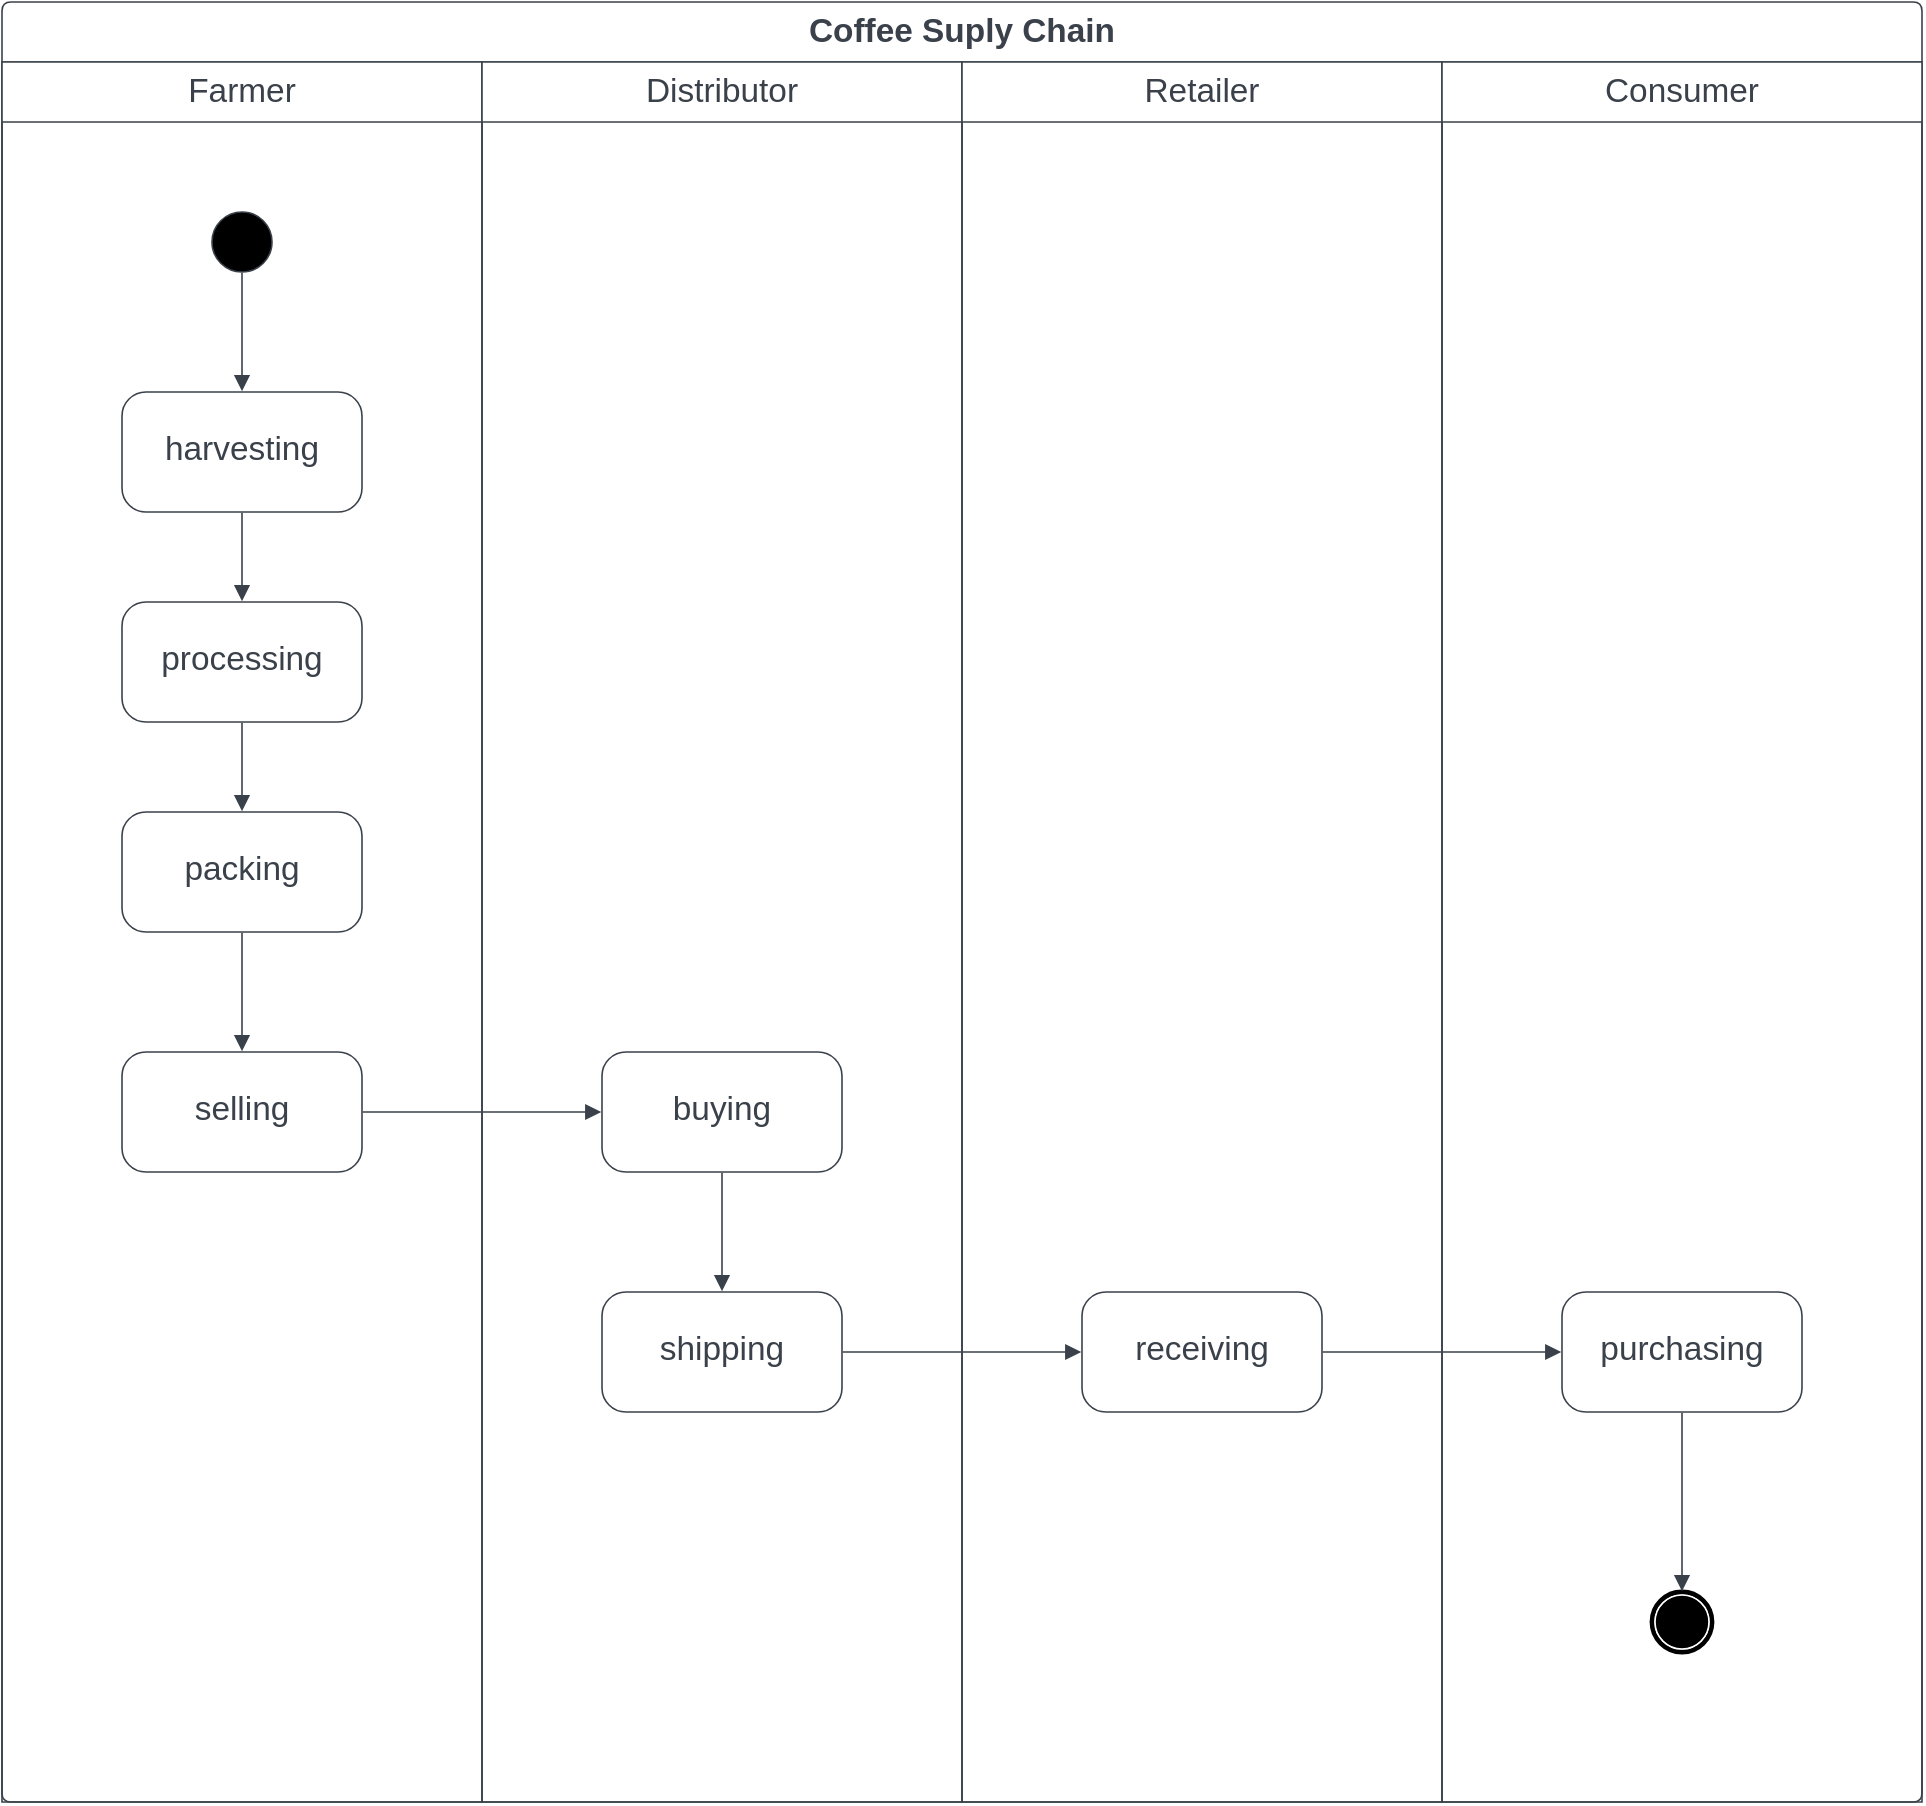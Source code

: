 <mxfile version="20.7.4" type="device" pages="4"><diagram id="AH8Wjh7SlgUKkC5vF7An" name="activity"><mxGraphModel dx="1194" dy="639" grid="1" gridSize="10" guides="1" tooltips="1" connect="1" arrows="1" fold="1" page="1" pageScale="1" pageWidth="850" pageHeight="1100" math="0" shadow="0"><root><mxCell id="0"/><mxCell id="1" parent="0"/><mxCell id="cXtSX57aETQ9sCm8PFjd-1" value="Coffee Suply Chain" style="swimlane;startSize=30;html=1;whiteSpace=wrap;childLayout=stackLayout;resizeParent=1;dropTarget=0;spacing=0;strokeColor=#3a414a;strokeOpacity=100;rounded=1;absoluteArcSize=1;arcSize=9;strokeWidth=0.8;container=1;pointerEvents=0;collapsible=0;recursiveResize=0;fontSize=16.7;fontColor=#3a414a;" parent="1" vertex="1"><mxGeometry x="390" y="30" width="960" height="900" as="geometry"/></mxCell><mxCell id="cXtSX57aETQ9sCm8PFjd-2" value="Farmer" style="swimlane;html=1;whiteSpace=wrap;connectable=0;fontStyle=0;startSize=30;dropTarget=0;rounded=0;spacing=0;strokeColor=#3a414a;strokeOpacity=100;strokeWidth=0.8;container=1;pointerEvents=0;collapsible=0;recursiveResize=0;fontSize=16.7;fontColor=#3a414a;" parent="cXtSX57aETQ9sCm8PFjd-1" vertex="1"><mxGeometry y="30" width="240" height="870" as="geometry"/></mxCell><mxCell id="cXtSX57aETQ9sCm8PFjd-3" value="Distributor" style="swimlane;html=1;whiteSpace=wrap;connectable=0;fontStyle=0;startSize=30;dropTarget=0;rounded=0;spacing=0;strokeColor=#3a414a;strokeOpacity=100;strokeWidth=0.8;container=1;pointerEvents=0;collapsible=0;recursiveResize=0;fontSize=16.7;fontColor=#3a414a;" parent="cXtSX57aETQ9sCm8PFjd-1" vertex="1"><mxGeometry x="240" y="30" width="240" height="870" as="geometry"/></mxCell><mxCell id="cXtSX57aETQ9sCm8PFjd-4" value="Retailer" style="swimlane;html=1;whiteSpace=wrap;connectable=0;fontStyle=0;startSize=30;dropTarget=0;rounded=0;spacing=0;strokeColor=#3a414a;strokeOpacity=100;strokeWidth=0.8;container=1;pointerEvents=0;collapsible=0;recursiveResize=0;fontSize=16.7;fontColor=#3a414a;" parent="cXtSX57aETQ9sCm8PFjd-1" vertex="1"><mxGeometry x="480" y="30" width="240" height="870" as="geometry"/></mxCell><mxCell id="cXtSX57aETQ9sCm8PFjd-5" value="Consumer" style="swimlane;html=1;whiteSpace=wrap;connectable=0;fontStyle=0;startSize=30;dropTarget=0;rounded=0;spacing=0;strokeColor=#3a414a;strokeOpacity=100;strokeWidth=0.8;container=1;pointerEvents=0;collapsible=0;recursiveResize=0;fontSize=16.7;fontColor=#3a414a;" parent="cXtSX57aETQ9sCm8PFjd-1" vertex="1"><mxGeometry x="720" y="30" width="240" height="870" as="geometry"/></mxCell><UserObject label="" lucidchartObjectId="utfc1WTwxpeu" id="cXtSX57aETQ9sCm8PFjd-6"><mxCell style="html=1;overflow=block;blockSpacing=1;whiteSpace=wrap;ellipse;fillColor=#000000;fontSize=13;spacing=0;strokeColor=#3a414a;strokeOpacity=100;rounded=1;absoluteArcSize=1;arcSize=9;strokeWidth=0.8;" parent="1" vertex="1"><mxGeometry x="495" y="135" width="30" height="30" as="geometry"/></mxCell></UserObject><mxCell id="cXtSX57aETQ9sCm8PFjd-7" value="&lt;div style=&quot;display: flex; justify-content: center; text-align: center; align-items: baseline; font-size: 0; line-height: 1.25;margin-top: -2px;&quot;&gt;&lt;span&gt;&lt;span style=&quot;font-size:16.7px;color:#3a414a;&quot;&gt;harvesting&lt;/span&gt;&lt;/span&gt;&lt;/div&gt;" style="rounded=1;arcSize=20;whiteSpace=wrap;overflow=block;blockSpacing=1;html=1;fontSize=13;spacing=0;strokeColor=#3a414a;strokeOpacity=100;strokeWidth=0.8;" parent="1" vertex="1"><mxGeometry x="450" y="225" width="120" height="60" as="geometry"/></mxCell><mxCell id="cXtSX57aETQ9sCm8PFjd-8" value="&lt;div style=&quot;display: flex; justify-content: center; text-align: center; align-items: baseline; font-size: 0; line-height: 1.25;margin-top: -2px;&quot;&gt;&lt;span&gt;&lt;span style=&quot;font-size:16.7px;color:#3a414a;&quot;&gt;processing&lt;/span&gt;&lt;/span&gt;&lt;/div&gt;" style="rounded=1;arcSize=20;whiteSpace=wrap;overflow=block;blockSpacing=1;html=1;fontSize=13;spacing=0;strokeColor=#3a414a;strokeOpacity=100;strokeWidth=0.8;" parent="1" vertex="1"><mxGeometry x="450" y="330" width="120" height="60" as="geometry"/></mxCell><mxCell id="cXtSX57aETQ9sCm8PFjd-9" value="&lt;div style=&quot;display: flex; justify-content: center; text-align: center; align-items: baseline; font-size: 0; line-height: 1.25;margin-top: -2px;&quot;&gt;&lt;span&gt;&lt;span style=&quot;font-size:16.7px;color:#3a414a;&quot;&gt;packing&lt;/span&gt;&lt;/span&gt;&lt;/div&gt;" style="points=[[0.5,1.006,0]];rounded=1;arcSize=20;whiteSpace=wrap;overflow=block;blockSpacing=1;html=1;fontSize=13;spacing=0;strokeColor=#3a414a;strokeOpacity=100;strokeWidth=0.8;" parent="1" vertex="1"><mxGeometry x="450" y="435" width="120" height="60" as="geometry"/></mxCell><mxCell id="cXtSX57aETQ9sCm8PFjd-10" value="&lt;div style=&quot;display: flex; justify-content: center; text-align: center; align-items: baseline; font-size: 0; line-height: 1.25;margin-top: -2px;&quot;&gt;&lt;span&gt;&lt;span style=&quot;font-size:16.7px;color:#3a414a;&quot;&gt;buying&lt;/span&gt;&lt;/span&gt;&lt;/div&gt;" style="rounded=1;arcSize=20;whiteSpace=wrap;overflow=block;blockSpacing=1;html=1;fontSize=13;spacing=0;strokeColor=#3a414a;strokeOpacity=100;strokeWidth=0.8;" parent="1" vertex="1"><mxGeometry x="690" y="555" width="120" height="60" as="geometry"/></mxCell><mxCell id="cXtSX57aETQ9sCm8PFjd-11" value="&lt;div style=&quot;display: flex; justify-content: center; text-align: center; align-items: baseline; font-size: 0; line-height: 1.25;margin-top: -2px;&quot;&gt;&lt;span&gt;&lt;span style=&quot;font-size:16.7px;color:#3a414a;&quot;&gt;selling&lt;/span&gt;&lt;/span&gt;&lt;/div&gt;" style="rounded=1;arcSize=20;whiteSpace=wrap;overflow=block;blockSpacing=1;html=1;fontSize=13;spacing=0;strokeColor=#3a414a;strokeOpacity=100;strokeWidth=0.8;" parent="1" vertex="1"><mxGeometry x="450" y="555" width="120" height="60" as="geometry"/></mxCell><mxCell id="cXtSX57aETQ9sCm8PFjd-12" value="&lt;div style=&quot;display: flex; justify-content: center; text-align: center; align-items: baseline; font-size: 0; line-height: 1.25;margin-top: -2px;&quot;&gt;&lt;span&gt;&lt;span style=&quot;font-size:16.7px;color:#3a414a;&quot;&gt;shipping&lt;/span&gt;&lt;/span&gt;&lt;/div&gt;" style="rounded=1;arcSize=20;whiteSpace=wrap;overflow=block;blockSpacing=1;html=1;fontSize=13;spacing=0;strokeColor=#3a414a;strokeOpacity=100;strokeWidth=0.8;" parent="1" vertex="1"><mxGeometry x="690" y="675" width="120" height="60" as="geometry"/></mxCell><mxCell id="cXtSX57aETQ9sCm8PFjd-13" value="&lt;div style=&quot;display: flex; justify-content: center; text-align: center; align-items: baseline; font-size: 0; line-height: 1.25;margin-top: -2px;&quot;&gt;&lt;span&gt;&lt;span style=&quot;font-size:16.7px;color:#3a414a;&quot;&gt;receiving&lt;/span&gt;&lt;/span&gt;&lt;/div&gt;" style="rounded=1;arcSize=20;whiteSpace=wrap;overflow=block;blockSpacing=1;html=1;fontSize=13;spacing=0;strokeColor=#3a414a;strokeOpacity=100;strokeWidth=0.8;" parent="1" vertex="1"><mxGeometry x="930" y="675" width="120" height="60" as="geometry"/></mxCell><mxCell id="cXtSX57aETQ9sCm8PFjd-14" value="&lt;div style=&quot;display: flex; justify-content: center; text-align: center; align-items: baseline; font-size: 0; line-height: 1.25;margin-top: -2px;&quot;&gt;&lt;span&gt;&lt;span style=&quot;font-size:16.7px;color:#3a414a;&quot;&gt;purchasing&lt;/span&gt;&lt;/span&gt;&lt;/div&gt;" style="rounded=1;arcSize=20;whiteSpace=wrap;overflow=block;blockSpacing=1;html=1;fontSize=13;spacing=0;strokeColor=#3a414a;strokeOpacity=100;strokeWidth=0.8;" parent="1" vertex="1"><mxGeometry x="1170" y="675" width="120" height="60" as="geometry"/></mxCell><UserObject label="" lucidchartObjectId="EyfcwpOh~tzn" id="cXtSX57aETQ9sCm8PFjd-15"><mxCell style="html=1;overflow=block;blockSpacing=1;whiteSpace=wrap;shape=mxgraph.bpmn.shape;outline=end;symbol=terminate;strokeColor=#000000;fillColor=#ffffff;fontSize=13;spacing=0;strokeOpacity=100;rounded=1;absoluteArcSize=1;arcSize=9;strokeWidth=0.8;" parent="1" vertex="1"><mxGeometry x="1215" y="825" width="30" height="30" as="geometry"/></mxCell></UserObject><UserObject label="" lucidchartObjectId="-yfcuUleBhtm" id="cXtSX57aETQ9sCm8PFjd-16"><mxCell style="html=1;jettySize=18;whiteSpace=wrap;fontSize=13;strokeColor=#3a414a;strokeOpacity=100;strokeWidth=0.8;rounded=1;arcSize=12;edgeStyle=orthogonalEdgeStyle;startArrow=none;endArrow=block;endFill=1;exitX=0.5;exitY=1.013;exitPerimeter=0;entryX=0.5;entryY=-0.006;entryPerimeter=0;" parent="1" source="cXtSX57aETQ9sCm8PFjd-6" target="cXtSX57aETQ9sCm8PFjd-7" edge="1"><mxGeometry width="100" height="100" relative="1" as="geometry"><Array as="points"/></mxGeometry></mxCell></UserObject><UserObject label="" lucidchartObjectId="bzfchttJN2kh" id="cXtSX57aETQ9sCm8PFjd-17"><mxCell style="html=1;jettySize=18;whiteSpace=wrap;fontSize=13;strokeColor=#3a414a;strokeOpacity=100;strokeWidth=0.8;rounded=1;arcSize=12;edgeStyle=orthogonalEdgeStyle;startArrow=none;endArrow=block;endFill=1;exitX=0.5;exitY=1.006;exitPerimeter=0;entryX=0.5;entryY=-0.006;entryPerimeter=0;" parent="1" source="cXtSX57aETQ9sCm8PFjd-7" target="cXtSX57aETQ9sCm8PFjd-8" edge="1"><mxGeometry width="100" height="100" relative="1" as="geometry"><Array as="points"/></mxGeometry></mxCell></UserObject><UserObject label="" lucidchartObjectId="gzfc67DxOnQC" id="cXtSX57aETQ9sCm8PFjd-18"><mxCell style="html=1;jettySize=18;whiteSpace=wrap;fontSize=13;strokeColor=#3a414a;strokeOpacity=100;strokeWidth=0.8;rounded=1;arcSize=12;edgeStyle=orthogonalEdgeStyle;startArrow=none;endArrow=block;endFill=1;exitX=0.5;exitY=1.006;exitPerimeter=0;entryX=0.5;entryY=-0.006;entryPerimeter=0;" parent="1" source="cXtSX57aETQ9sCm8PFjd-8" target="cXtSX57aETQ9sCm8PFjd-9" edge="1"><mxGeometry width="100" height="100" relative="1" as="geometry"><Array as="points"/></mxGeometry></mxCell></UserObject><UserObject label="" lucidchartObjectId="jzfcjS0qEh6e" id="cXtSX57aETQ9sCm8PFjd-19"><mxCell style="html=1;jettySize=18;whiteSpace=wrap;fontSize=13;strokeColor=#3a414a;strokeOpacity=100;strokeWidth=0.8;rounded=1;arcSize=12;edgeStyle=orthogonalEdgeStyle;startArrow=none;endArrow=block;endFill=1;exitX=0.5;exitY=1.006;exitPerimeter=0;entryX=0.5;entryY=-0.006;entryPerimeter=0;" parent="1" source="cXtSX57aETQ9sCm8PFjd-9" target="cXtSX57aETQ9sCm8PFjd-11" edge="1"><mxGeometry width="100" height="100" relative="1" as="geometry"><Array as="points"/></mxGeometry></mxCell></UserObject><UserObject label="" lucidchartObjectId="nzfcB5V3b7CW" id="cXtSX57aETQ9sCm8PFjd-20"><mxCell style="html=1;jettySize=18;whiteSpace=wrap;fontSize=13;strokeColor=#3a414a;strokeOpacity=100;strokeWidth=0.8;rounded=1;arcSize=12;edgeStyle=orthogonalEdgeStyle;startArrow=none;endArrow=block;endFill=1;exitX=1.003;exitY=0.5;exitPerimeter=0;entryX=-0.003;entryY=0.5;entryPerimeter=0;" parent="1" source="cXtSX57aETQ9sCm8PFjd-11" target="cXtSX57aETQ9sCm8PFjd-10" edge="1"><mxGeometry width="100" height="100" relative="1" as="geometry"><Array as="points"/></mxGeometry></mxCell></UserObject><UserObject label="" lucidchartObjectId="rzfcttDTAnm-" id="cXtSX57aETQ9sCm8PFjd-21"><mxCell style="html=1;jettySize=18;whiteSpace=wrap;fontSize=13;strokeColor=#3a414a;strokeOpacity=100;strokeWidth=0.8;rounded=1;arcSize=12;edgeStyle=orthogonalEdgeStyle;startArrow=none;endArrow=block;endFill=1;exitX=0.5;exitY=1.006;exitPerimeter=0;entryX=0.5;entryY=-0.006;entryPerimeter=0;" parent="1" source="cXtSX57aETQ9sCm8PFjd-10" target="cXtSX57aETQ9sCm8PFjd-12" edge="1"><mxGeometry width="100" height="100" relative="1" as="geometry"><Array as="points"/></mxGeometry></mxCell></UserObject><UserObject label="" lucidchartObjectId="vzfcRsnGQ3Mm" id="cXtSX57aETQ9sCm8PFjd-22"><mxCell style="html=1;jettySize=18;whiteSpace=wrap;fontSize=13;strokeColor=#3a414a;strokeOpacity=100;strokeWidth=0.8;rounded=1;arcSize=12;edgeStyle=orthogonalEdgeStyle;startArrow=none;endArrow=block;endFill=1;exitX=1.003;exitY=0.5;exitPerimeter=0;entryX=-0.003;entryY=0.5;entryPerimeter=0;" parent="1" source="cXtSX57aETQ9sCm8PFjd-12" target="cXtSX57aETQ9sCm8PFjd-13" edge="1"><mxGeometry width="100" height="100" relative="1" as="geometry"><Array as="points"/></mxGeometry></mxCell></UserObject><UserObject label="" lucidchartObjectId="yzfcKg3XxuiY" id="cXtSX57aETQ9sCm8PFjd-23"><mxCell style="html=1;jettySize=18;whiteSpace=wrap;fontSize=13;strokeColor=#3a414a;strokeOpacity=100;strokeWidth=0.8;rounded=1;arcSize=12;edgeStyle=orthogonalEdgeStyle;startArrow=none;endArrow=block;endFill=1;exitX=1.003;exitY=0.5;exitPerimeter=0;entryX=-0.003;entryY=0.5;entryPerimeter=0;" parent="1" source="cXtSX57aETQ9sCm8PFjd-13" target="cXtSX57aETQ9sCm8PFjd-14" edge="1"><mxGeometry width="100" height="100" relative="1" as="geometry"><Array as="points"/></mxGeometry></mxCell></UserObject><UserObject label="" lucidchartObjectId="Czfc4j8vk~RW" id="cXtSX57aETQ9sCm8PFjd-24"><mxCell style="html=1;jettySize=18;whiteSpace=wrap;fontSize=13;strokeColor=#3a414a;strokeOpacity=100;strokeWidth=0.8;rounded=1;arcSize=12;edgeStyle=orthogonalEdgeStyle;startArrow=none;endArrow=block;endFill=1;exitX=0.5;exitY=1.006;exitPerimeter=0;entryX=0.5;entryY=-0.013;entryPerimeter=0;" parent="1" source="cXtSX57aETQ9sCm8PFjd-14" target="cXtSX57aETQ9sCm8PFjd-15" edge="1"><mxGeometry width="100" height="100" relative="1" as="geometry"><Array as="points"/></mxGeometry></mxCell></UserObject></root></mxGraphModel></diagram><diagram id="BI9i4gTJ3lmuTwSV3XVr" name="sequence"><mxGraphModel dx="1194" dy="639" grid="1" gridSize="10" guides="1" tooltips="1" connect="1" arrows="1" fold="1" page="1" pageScale="1" pageWidth="850" pageHeight="1100" math="0" shadow="0"><root><mxCell id="0"/><mxCell id="1" parent="0"/><UserObject label="Coffee (Item)" lucidchartObjectId="u4RfeftOeohc" id="lqpVsWb60yq4SDu67L4E-1"><mxCell style="html=1;overflow=block;blockSpacing=1;whiteSpace=wrap;fontSize=13;fontStyle=4;spacing=3.8;strokeColor=#3a414a;strokeOpacity=100;rounded=1;absoluteArcSize=1;arcSize=9;strokeWidth=0.8;" parent="1" vertex="1"><mxGeometry x="180" y="45" width="120" height="90" as="geometry"/></mxCell></UserObject><UserObject label="" lucidchartObjectId="-4RfPpuhQiSv" id="lqpVsWb60yq4SDu67L4E-2"><mxCell style="html=1;overflow=block;blockSpacing=1;whiteSpace=wrap;fontSize=13;spacing=0;strokeColor=#3a414a;strokeOpacity=100;rounded=1;absoluteArcSize=1;arcSize=9;strokeWidth=0.8;" parent="1" vertex="1"><mxGeometry x="225" y="210" width="30" height="660" as="geometry"/></mxCell></UserObject><UserObject label="Farmer" lucidchartObjectId="_5RfDSgSZEXh" id="lqpVsWb60yq4SDu67L4E-3"><mxCell style="html=1;overflow=block;blockSpacing=1;whiteSpace=wrap;fontSize=13;fontStyle=4;spacing=3.8;strokeColor=#3a414a;strokeOpacity=100;rounded=1;absoluteArcSize=1;arcSize=9;strokeWidth=0.8;" parent="1" vertex="1"><mxGeometry x="360" y="45" width="120" height="90" as="geometry"/></mxCell></UserObject><UserObject label="" lucidchartObjectId="_5RfQvyHyED6" id="lqpVsWb60yq4SDu67L4E-4"><mxCell style="html=1;overflow=block;blockSpacing=1;whiteSpace=wrap;fontSize=13;spacing=0;strokeColor=#3a414a;strokeOpacity=100;rounded=1;absoluteArcSize=1;arcSize=9;strokeWidth=0.8;" parent="1" vertex="1"><mxGeometry x="405" y="210" width="30" height="390" as="geometry"/></mxCell></UserObject><UserObject label="Distributor" lucidchartObjectId="c6Rfji64iwK_" id="lqpVsWb60yq4SDu67L4E-5"><mxCell style="html=1;overflow=block;blockSpacing=1;whiteSpace=wrap;fontSize=13;fontStyle=4;spacing=3.8;strokeColor=#3a414a;strokeOpacity=100;rounded=1;absoluteArcSize=1;arcSize=9;strokeWidth=0.8;" parent="1" vertex="1"><mxGeometry x="540" y="45" width="120" height="90" as="geometry"/></mxCell></UserObject><UserObject label="" lucidchartObjectId="c6RfbrtYlH1N" id="lqpVsWb60yq4SDu67L4E-6"><mxCell style="html=1;overflow=block;blockSpacing=1;whiteSpace=wrap;fontSize=13;spacing=0;strokeColor=#3a414a;strokeOpacity=100;rounded=1;absoluteArcSize=1;arcSize=9;strokeWidth=0.8;" parent="1" vertex="1"><mxGeometry x="585" y="450" width="30" height="225" as="geometry"/></mxCell></UserObject><UserObject label="Retailler" lucidchartObjectId="g6RfZ9i7fLt3" id="lqpVsWb60yq4SDu67L4E-7"><mxCell style="html=1;overflow=block;blockSpacing=1;whiteSpace=wrap;fontSize=13;fontStyle=4;spacing=3.8;strokeColor=#3a414a;strokeOpacity=100;rounded=1;absoluteArcSize=1;arcSize=9;strokeWidth=0.8;" parent="1" vertex="1"><mxGeometry x="720" y="45" width="120" height="90" as="geometry"/></mxCell></UserObject><UserObject label="" lucidchartObjectId="g6Rf5oSgUR6h" id="lqpVsWb60yq4SDu67L4E-8"><mxCell style="html=1;overflow=block;blockSpacing=1;whiteSpace=wrap;fontSize=13;spacing=0;strokeColor=#3a414a;strokeOpacity=100;rounded=1;absoluteArcSize=1;arcSize=9;strokeWidth=0.8;" parent="1" vertex="1"><mxGeometry x="765" y="495" width="30" height="255" as="geometry"/></mxCell></UserObject><UserObject label="Consumer" lucidchartObjectId="k6RfJW_bZttd" id="lqpVsWb60yq4SDu67L4E-9"><mxCell style="html=1;overflow=block;blockSpacing=1;whiteSpace=wrap;fontSize=13;fontStyle=4;spacing=3.8;strokeColor=#3a414a;strokeOpacity=100;rounded=1;absoluteArcSize=1;arcSize=9;strokeWidth=0.8;" parent="1" vertex="1"><mxGeometry x="900" y="45" width="120" height="90" as="geometry"/></mxCell></UserObject><UserObject label="" lucidchartObjectId="k6RfgcIDyZNl" id="lqpVsWb60yq4SDu67L4E-10"><mxCell style="html=1;overflow=block;blockSpacing=1;whiteSpace=wrap;fontSize=13;spacing=0;strokeColor=#3a414a;strokeOpacity=100;rounded=1;absoluteArcSize=1;arcSize=9;strokeWidth=0.8;" parent="1" vertex="1"><mxGeometry x="945" y="600" width="30" height="270" as="geometry"/></mxCell></UserObject><UserObject label="" lucidchartObjectId="Y6RfLVt_ggr6" id="lqpVsWb60yq4SDu67L4E-11"><mxCell style="html=1;jettySize=18;whiteSpace=wrap;fontSize=13;strokeColor=#3a414a;strokeOpacity=100;dashed=1;fixDash=1;dashPattern=8 8;strokeWidth=0.8;rounded=1;arcSize=12;edgeStyle=orthogonalEdgeStyle;startArrow=none;endArrow=none;exitX=0.5;exitY=1.004;exitPerimeter=0;" parent="1" source="lqpVsWb60yq4SDu67L4E-1" edge="1"><mxGeometry width="100" height="100" relative="1" as="geometry"><Array as="points"/><mxPoint x="240" y="210" as="targetPoint"/></mxGeometry></mxCell></UserObject><UserObject label="" lucidchartObjectId="Z6RfYSSafvk_" id="lqpVsWb60yq4SDu67L4E-12"><mxCell style="html=1;jettySize=18;whiteSpace=wrap;fontSize=13;strokeColor=#3a414a;strokeOpacity=100;dashed=1;fixDash=1;dashPattern=8 8;strokeWidth=0.8;rounded=1;arcSize=12;edgeStyle=orthogonalEdgeStyle;startArrow=none;endArrow=none;exitX=0.5;exitY=1.004;exitPerimeter=0;" parent="1" source="lqpVsWb60yq4SDu67L4E-3" edge="1"><mxGeometry width="100" height="100" relative="1" as="geometry"><Array as="points"/><mxPoint x="420" y="210" as="targetPoint"/></mxGeometry></mxCell></UserObject><UserObject label="" lucidchartObjectId="36RfRoIOJR16" id="lqpVsWb60yq4SDu67L4E-13"><mxCell style="html=1;jettySize=18;whiteSpace=wrap;fontSize=13;strokeColor=#3a414a;strokeOpacity=100;dashed=1;fixDash=1;dashPattern=8 8;strokeWidth=0.8;rounded=1;arcSize=12;edgeStyle=orthogonalEdgeStyle;startArrow=none;endArrow=none;exitX=0.5;exitY=1.004;exitPerimeter=0;entryX=0.5;entryY=-0.002;entryPerimeter=0;" parent="1" source="lqpVsWb60yq4SDu67L4E-5" target="lqpVsWb60yq4SDu67L4E-6" edge="1"><mxGeometry width="100" height="100" relative="1" as="geometry"><Array as="points"/></mxGeometry></mxCell></UserObject><UserObject label="" lucidchartObjectId="~6Rf_yqioTPu" id="lqpVsWb60yq4SDu67L4E-14"><mxCell style="html=1;jettySize=18;whiteSpace=wrap;fontSize=13;strokeColor=#3a414a;strokeOpacity=100;dashed=1;fixDash=1;dashPattern=8 8;strokeWidth=0.8;rounded=1;arcSize=12;edgeStyle=orthogonalEdgeStyle;startArrow=none;endArrow=none;exitX=0.5;exitY=1.004;exitPerimeter=0;entryX=0.5;entryY=-0.001;entryPerimeter=0;" parent="1" source="lqpVsWb60yq4SDu67L4E-7" target="lqpVsWb60yq4SDu67L4E-8" edge="1"><mxGeometry width="100" height="100" relative="1" as="geometry"><Array as="points"/></mxGeometry></mxCell></UserObject><UserObject label="" lucidchartObjectId="c7Rf1S5HwwJW" id="lqpVsWb60yq4SDu67L4E-15"><mxCell style="html=1;jettySize=18;whiteSpace=wrap;fontSize=13;strokeColor=#3a414a;strokeOpacity=100;dashed=1;fixDash=1;dashPattern=8 8;strokeWidth=0.8;rounded=1;arcSize=12;edgeStyle=orthogonalEdgeStyle;startArrow=none;endArrow=none;exitX=0.5;exitY=1.004;exitPerimeter=0;" parent="1" source="lqpVsWb60yq4SDu67L4E-9" edge="1"><mxGeometry width="100" height="100" relative="1" as="geometry"><Array as="points"/><mxPoint x="960" y="600" as="targetPoint"/></mxGeometry></mxCell></UserObject><UserObject label="" lucidchartObjectId="77Rf2zoxe33p" id="lqpVsWb60yq4SDu67L4E-16"><mxCell style="html=1;jettySize=18;whiteSpace=wrap;fontSize=13;strokeColor=#3a414a;strokeOpacity=100;strokeWidth=0.8;rounded=1;arcSize=12;edgeStyle=orthogonalEdgeStyle;startArrow=none;endArrow=block;endFill=1;exitX=-0.012;exitY=0.236;exitPerimeter=0;entryX=1.011;entryY=0.139;entryPerimeter=0;" parent="1" source="lqpVsWb60yq4SDu67L4E-4" target="lqpVsWb60yq4SDu67L4E-2" edge="1"><mxGeometry width="100" height="100" relative="1" as="geometry"><Array as="points"/></mxGeometry></mxCell></UserObject><mxCell id="lqpVsWb60yq4SDu67L4E-17" value="harvestItem()" style="text;html=1;resizable=0;labelBackgroundColor=default;align=center;verticalAlign=middle;fontStyle=1;fontColor=#333333;fontSize=13.3;" parent="lqpVsWb60yq4SDu67L4E-16" vertex="1"><mxGeometry relative="1" as="geometry"><mxPoint as="offset"/></mxGeometry></mxCell><UserObject label="" lucidchartObjectId="N8Rf3fZhB.Qd" id="lqpVsWb60yq4SDu67L4E-18"><mxCell style="html=1;jettySize=18;whiteSpace=wrap;fontSize=13;strokeColor=#3a414a;strokeOpacity=100;strokeWidth=0.8;rounded=1;arcSize=12;edgeStyle=orthogonalEdgeStyle;startArrow=none;endArrow=block;endFill=1;exitX=-0.012;exitY=0.37;exitPerimeter=0;entryX=1.011;entryY=0.219;entryPerimeter=0;" parent="1" source="lqpVsWb60yq4SDu67L4E-4" target="lqpVsWb60yq4SDu67L4E-2" edge="1"><mxGeometry width="100" height="100" relative="1" as="geometry"><Array as="points"/></mxGeometry></mxCell></UserObject><mxCell id="lqpVsWb60yq4SDu67L4E-19" value="processItem()" style="text;html=1;resizable=0;labelBackgroundColor=default;align=center;verticalAlign=middle;fontStyle=1;fontColor=#333333;fontSize=13.3;" parent="lqpVsWb60yq4SDu67L4E-18" vertex="1"><mxGeometry relative="1" as="geometry"><mxPoint as="offset"/></mxGeometry></mxCell><UserObject label="" lucidchartObjectId="c9RfFRuMSpdC" id="lqpVsWb60yq4SDu67L4E-20"><mxCell style="html=1;jettySize=18;whiteSpace=wrap;fontSize=13;strokeColor=#3a414a;strokeOpacity=100;strokeWidth=0.8;rounded=1;arcSize=12;edgeStyle=orthogonalEdgeStyle;startArrow=none;endArrow=block;endFill=1;exitX=-0.012;exitY=0.5;exitPerimeter=0;entryX=1.011;entryY=0.295;entryPerimeter=0;" parent="1" source="lqpVsWb60yq4SDu67L4E-4" target="lqpVsWb60yq4SDu67L4E-2" edge="1"><mxGeometry width="100" height="100" relative="1" as="geometry"><Array as="points"/></mxGeometry></mxCell></UserObject><mxCell id="lqpVsWb60yq4SDu67L4E-21" value="packItem()" style="text;html=1;resizable=0;labelBackgroundColor=default;align=center;verticalAlign=middle;fontStyle=1;fontColor=#333333;fontSize=13.3;" parent="lqpVsWb60yq4SDu67L4E-20" vertex="1"><mxGeometry relative="1" as="geometry"><mxPoint as="offset"/></mxGeometry></mxCell><UserObject label="" lucidchartObjectId="i9RftyyRdpka" id="lqpVsWb60yq4SDu67L4E-22"><mxCell style="html=1;jettySize=18;whiteSpace=wrap;fontSize=13;strokeColor=#3a414a;strokeOpacity=100;strokeWidth=0.8;rounded=1;arcSize=12;edgeStyle=orthogonalEdgeStyle;startArrow=none;endArrow=block;endFill=1;exitX=-0.011;exitY=0.615;exitPerimeter=0;entryX=1.011;entryY=0.364;entryPerimeter=0;" parent="1" source="lqpVsWb60yq4SDu67L4E-4" target="lqpVsWb60yq4SDu67L4E-2" edge="1"><mxGeometry width="100" height="100" relative="1" as="geometry"><Array as="points"/></mxGeometry></mxCell></UserObject><mxCell id="lqpVsWb60yq4SDu67L4E-23" value="sellItem()" style="text;html=1;resizable=0;labelBackgroundColor=default;align=center;verticalAlign=middle;fontStyle=1;fontColor=#333333;fontSize=13.3;" parent="lqpVsWb60yq4SDu67L4E-22" vertex="1"><mxGeometry relative="1" as="geometry"><mxPoint as="offset"/></mxGeometry></mxCell><UserObject label="" lucidchartObjectId="W9Rfhnfp92zz" id="lqpVsWb60yq4SDu67L4E-24"><mxCell style="html=1;jettySize=18;whiteSpace=wrap;fontSize=13;strokeColor=#3a414a;strokeOpacity=100;strokeWidth=0.8;rounded=1;arcSize=12;edgeStyle=orthogonalEdgeStyle;startArrow=none;endArrow=block;endFill=1;exitX=-0.012;exitY=0.205;exitPerimeter=0;entryX=1.012;entryY=0.734;entryPerimeter=0;" parent="1" source="lqpVsWb60yq4SDu67L4E-6" target="lqpVsWb60yq4SDu67L4E-4" edge="1"><mxGeometry width="100" height="100" relative="1" as="geometry"><Array as="points"/></mxGeometry></mxCell></UserObject><mxCell id="lqpVsWb60yq4SDu67L4E-25" value="buyItem()" style="text;html=1;resizable=0;labelBackgroundColor=default;align=center;verticalAlign=middle;fontStyle=1;fontColor=#333333;fontSize=13.3;" parent="lqpVsWb60yq4SDu67L4E-24" vertex="1"><mxGeometry relative="1" as="geometry"><mxPoint as="offset"/></mxGeometry></mxCell><UserObject label="" lucidchartObjectId="79Rf95rWJRlC" id="lqpVsWb60yq4SDu67L4E-26"><mxCell style="html=1;jettySize=18;whiteSpace=wrap;fontSize=13;strokeColor=#3a414a;strokeOpacity=100;strokeWidth=0.8;rounded=1;arcSize=12;edgeStyle=orthogonalEdgeStyle;startArrow=none;endArrow=block;endFill=1;exitX=1.011;exitY=0.408;exitPerimeter=0;entryX=-0.012;entryY=0.183;entryPerimeter=0;" parent="1" source="lqpVsWb60yq4SDu67L4E-6" target="lqpVsWb60yq4SDu67L4E-8" edge="1"><mxGeometry width="100" height="100" relative="1" as="geometry"><Array as="points"/></mxGeometry></mxCell></UserObject><mxCell id="lqpVsWb60yq4SDu67L4E-27" value="shipItem()" style="text;html=1;resizable=0;labelBackgroundColor=default;align=center;verticalAlign=middle;fontStyle=1;fontColor=#333333;fontSize=13.3;" parent="lqpVsWb60yq4SDu67L4E-26" vertex="1"><mxGeometry relative="1" as="geometry"><mxPoint as="offset"/></mxGeometry></mxCell><UserObject label="" lucidchartObjectId="h-RfYqh~QlQf" id="lqpVsWb60yq4SDu67L4E-28"><mxCell style="html=1;jettySize=18;whiteSpace=wrap;fontSize=13;strokeColor=#3a414a;strokeOpacity=100;strokeWidth=0.8;rounded=1;arcSize=12;edgeStyle=orthogonalEdgeStyle;startArrow=none;endArrow=block;endFill=1;exitX=-0.012;exitY=0.354;exitPerimeter=0;entryX=1.012;entryY=0.601;entryPerimeter=0;" parent="1" source="lqpVsWb60yq4SDu67L4E-8" target="lqpVsWb60yq4SDu67L4E-6" edge="1"><mxGeometry width="100" height="100" relative="1" as="geometry"><Array as="points"/></mxGeometry></mxCell></UserObject><mxCell id="lqpVsWb60yq4SDu67L4E-29" value="receiveItem()" style="text;html=1;resizable=0;labelBackgroundColor=default;align=center;verticalAlign=middle;fontStyle=1;fontColor=#333333;fontSize=13.3;" parent="lqpVsWb60yq4SDu67L4E-28" vertex="1"><mxGeometry relative="1" as="geometry"><mxPoint as="offset"/></mxGeometry></mxCell><UserObject label="" lucidchartObjectId="f_RfI3puhHP8" id="lqpVsWb60yq4SDu67L4E-30"><mxCell style="html=1;jettySize=18;whiteSpace=wrap;fontSize=13;strokeColor=#3a414a;strokeOpacity=100;strokeWidth=0.8;rounded=1;arcSize=12;edgeStyle=orthogonalEdgeStyle;startArrow=none;endArrow=block;endFill=1;exitX=-0.012;exitY=0.167;exitPerimeter=0;entryX=1.012;entryY=0.589;entryPerimeter=0;" parent="1" source="lqpVsWb60yq4SDu67L4E-10" target="lqpVsWb60yq4SDu67L4E-8" edge="1"><mxGeometry width="100" height="100" relative="1" as="geometry"><Array as="points"/></mxGeometry></mxCell></UserObject><mxCell id="lqpVsWb60yq4SDu67L4E-31" value="purchaseItem()" style="text;html=1;resizable=0;labelBackgroundColor=default;align=center;verticalAlign=middle;fontStyle=1;fontColor=#333333;fontSize=13.3;" parent="lqpVsWb60yq4SDu67L4E-30" vertex="1"><mxGeometry relative="1" as="geometry"><mxPoint as="offset"/></mxGeometry></mxCell><UserObject label="" lucidchartObjectId="M~RfooQq3WTa" id="lqpVsWb60yq4SDu67L4E-32"><mxCell style="html=1;jettySize=18;whiteSpace=wrap;fontSize=13;strokeColor=#3a414a;strokeOpacity=100;strokeWidth=0.8;rounded=1;arcSize=12;edgeStyle=orthogonalEdgeStyle;startArrow=block;startFill=1;endArrow=none;exitX=1.012;exitY=0.862;exitPerimeter=0;entryX=-0.011;entryY=0.662;entryPerimeter=0;" parent="1" source="lqpVsWb60yq4SDu67L4E-2" target="lqpVsWb60yq4SDu67L4E-10" edge="1"><mxGeometry width="100" height="100" relative="1" as="geometry"><Array as="points"/></mxGeometry></mxCell></UserObject><mxCell id="lqpVsWb60yq4SDu67L4E-33" value="fetchItemBufferOne()" style="text;html=1;resizable=0;labelBackgroundColor=default;align=center;verticalAlign=middle;fontStyle=1;fontColor=#333333;fontSize=13.3;" parent="lqpVsWb60yq4SDu67L4E-32" vertex="1"><mxGeometry relative="1" as="geometry"><mxPoint as="offset"/></mxGeometry></mxCell><UserObject label="" lucidchartObjectId="JaSfoTUiIpt~" id="lqpVsWb60yq4SDu67L4E-34"><mxCell style="html=1;jettySize=18;whiteSpace=wrap;fontSize=13;strokeColor=#3a414a;strokeOpacity=100;strokeWidth=0.8;rounded=1;arcSize=12;edgeStyle=orthogonalEdgeStyle;startArrow=block;startFill=1;endArrow=none;exitX=1.012;exitY=0.897;exitPerimeter=0;entryX=-0.011;entryY=0.749;entryPerimeter=0;" parent="1" source="lqpVsWb60yq4SDu67L4E-2" target="lqpVsWb60yq4SDu67L4E-10" edge="1"><mxGeometry width="100" height="100" relative="1" as="geometry"><Array as="points"/></mxGeometry></mxCell></UserObject><mxCell id="lqpVsWb60yq4SDu67L4E-35" value="fetchItemBufferTwo()" style="text;html=1;resizable=0;labelBackgroundColor=default;align=center;verticalAlign=middle;fontStyle=1;fontColor=#333333;fontSize=13.3;" parent="lqpVsWb60yq4SDu67L4E-34" vertex="1"><mxGeometry relative="1" as="geometry"><mxPoint as="offset"/></mxGeometry></mxCell><UserObject label="" lucidchartObjectId="JcSfeNAwVJkv" id="lqpVsWb60yq4SDu67L4E-36"><mxCell style="html=1;jettySize=18;whiteSpace=wrap;fontSize=13;strokeColor=#3a414a;strokeOpacity=100;dashed=1;fixDash=1;dashPattern=8 8;strokeWidth=0.8;rounded=1;arcSize=12;edgeStyle=orthogonalEdgeStyle;startArrow=none;endArrow=none;exitX=0.443;exitY=1.001;exitPerimeter=0;" parent="1" source="lqpVsWb60yq4SDu67L4E-4" edge="1"><mxGeometry width="100" height="100" relative="1" as="geometry"><Array as="points"/><mxPoint x="418" y="870" as="targetPoint"/></mxGeometry></mxCell></UserObject><UserObject label="" lucidchartObjectId="QcSfYfTfOnKz" id="lqpVsWb60yq4SDu67L4E-37"><mxCell style="html=1;jettySize=18;whiteSpace=wrap;fontSize=13;strokeColor=#3a414a;strokeOpacity=100;dashed=1;fixDash=1;dashPattern=8 8;strokeWidth=0.8;rounded=1;arcSize=12;edgeStyle=orthogonalEdgeStyle;startArrow=none;endArrow=none;exitX=0.533;exitY=1.002;exitPerimeter=0;" parent="1" source="lqpVsWb60yq4SDu67L4E-6" edge="1"><mxGeometry width="100" height="100" relative="1" as="geometry"><Array as="points"/><mxPoint x="601" y="870" as="targetPoint"/></mxGeometry></mxCell></UserObject><UserObject label="" lucidchartObjectId="XcSf4Ef-q5T0" id="lqpVsWb60yq4SDu67L4E-38"><mxCell style="html=1;jettySize=18;whiteSpace=wrap;fontSize=13;strokeColor=#3a414a;strokeOpacity=100;dashed=1;fixDash=1;dashPattern=8 8;strokeWidth=0.8;rounded=1;arcSize=12;edgeStyle=orthogonalEdgeStyle;startArrow=none;endArrow=none;exitX=0.598;exitY=1.001;exitPerimeter=0;" parent="1" source="lqpVsWb60yq4SDu67L4E-8" edge="1"><mxGeometry width="100" height="100" relative="1" as="geometry"><Array as="points"/><mxPoint x="783" y="892" as="targetPoint"/></mxGeometry></mxCell></UserObject></root></mxGraphModel></diagram><diagram id="csuO2Yz4IJwRi5OlIt26" name="state"><mxGraphModel dx="2653" dy="1420" grid="1" gridSize="10" guides="1" tooltips="1" connect="1" arrows="1" fold="1" page="1" pageScale="1" pageWidth="850" pageHeight="1100" math="0" shadow="0"><root><mxCell id="0"/><mxCell id="1" parent="0"/><mxCell id="al6Cw_XufrzPVVPs9Rk9-38" value="" style="edgeStyle=orthogonalEdgeStyle;rounded=0;orthogonalLoop=1;jettySize=auto;html=1;" edge="1" parent="1" source="np-m3279r2PuhUc6eZfs-1" target="np-m3279r2PuhUc6eZfs-2"><mxGeometry relative="1" as="geometry"/></mxCell><UserObject label="" lucidchartObjectId="3.6fJk87QQcY" id="np-m3279r2PuhUc6eZfs-1"><mxCell style="html=1;overflow=block;blockSpacing=1;whiteSpace=wrap;ellipse;fillColor=#000000;fontSize=13;spacing=0;strokeColor=#3a414a;strokeOpacity=100;rounded=1;absoluteArcSize=1;arcSize=9;strokeWidth=0.8;" parent="1" vertex="1"><mxGeometry x="135" y="135" width="30" height="30" as="geometry"/></mxCell></UserObject><mxCell id="al6Cw_XufrzPVVPs9Rk9-23" value="" style="edgeStyle=orthogonalEdgeStyle;rounded=0;orthogonalLoop=1;jettySize=auto;html=1;" edge="1" parent="1" source="np-m3279r2PuhUc6eZfs-2" target="np-m3279r2PuhUc6eZfs-4"><mxGeometry relative="1" as="geometry"/></mxCell><mxCell id="al6Cw_XufrzPVVPs9Rk9-39" value="" style="edgeStyle=orthogonalEdgeStyle;rounded=0;orthogonalLoop=1;jettySize=auto;html=1;" edge="1" parent="1" source="np-m3279r2PuhUc6eZfs-2" target="np-m3279r2PuhUc6eZfs-3"><mxGeometry relative="1" as="geometry"/></mxCell><mxCell id="np-m3279r2PuhUc6eZfs-2" value="&lt;div style=&quot;display: flex; justify-content: center; text-align: center; align-items: baseline; font-size: 0; line-height: 1.25;margin-top: -2px;&quot;&gt;&lt;span&gt;&lt;span style=&quot;font-size:16.7px;color:#3a414a;&quot;&gt;Farmer&lt;/span&gt;&lt;/span&gt;&lt;/div&gt;" style="rounded=1;arcSize=20;whiteSpace=wrap;overflow=block;blockSpacing=1;html=1;fontSize=13;spacing=0;strokeColor=#3a414a;strokeOpacity=100;strokeWidth=0.8;" parent="1" vertex="1"><mxGeometry x="210" y="120" width="120" height="60" as="geometry"/></mxCell><mxCell id="al6Cw_XufrzPVVPs9Rk9-40" value="" style="edgeStyle=orthogonalEdgeStyle;rounded=0;orthogonalLoop=1;jettySize=auto;html=1;" edge="1" parent="1" source="np-m3279r2PuhUc6eZfs-3" target="np-m3279r2PuhUc6eZfs-8"><mxGeometry relative="1" as="geometry"/></mxCell><mxCell id="al6Cw_XufrzPVVPs9Rk9-62" value="" style="edgeStyle=orthogonalEdgeStyle;rounded=0;orthogonalLoop=1;jettySize=auto;html=1;" edge="1" parent="1" source="np-m3279r2PuhUc6eZfs-3" target="np-m3279r2PuhUc6eZfs-6"><mxGeometry relative="1" as="geometry"/></mxCell><mxCell id="np-m3279r2PuhUc6eZfs-3" value="&lt;div style=&quot;display: flex; justify-content: center; text-align: center; align-items: baseline; font-size: 0; line-height: 1.25;margin-top: -2px;&quot;&gt;&lt;span&gt;&lt;span style=&quot;font-size:16.7px;color:#3a414a;&quot;&gt;Farmer&lt;/span&gt;&lt;/span&gt;&lt;/div&gt;" style="rounded=1;arcSize=20;whiteSpace=wrap;overflow=block;blockSpacing=1;html=1;fontSize=13;spacing=0;strokeColor=#3a414a;strokeOpacity=100;strokeWidth=0.8;" parent="1" vertex="1"><mxGeometry x="375" y="120" width="125" height="60" as="geometry"/></mxCell><mxCell id="al6Cw_XufrzPVVPs9Rk9-24" value="" style="edgeStyle=orthogonalEdgeStyle;rounded=0;orthogonalLoop=1;jettySize=auto;html=1;" edge="1" parent="1" source="np-m3279r2PuhUc6eZfs-4" target="np-m3279r2PuhUc6eZfs-5"><mxGeometry relative="1" as="geometry"/></mxCell><UserObject label="isFarmer" lucidchartObjectId="N~6fw4Wxt5Xq" id="np-m3279r2PuhUc6eZfs-4"><mxCell style="html=1;overflow=block;blockSpacing=1;whiteSpace=wrap;fontSize=16.7;fontColor=#3a414a;spacing=9;strokeColor=#3a414a;strokeOpacity=100;rounded=1;absoluteArcSize=1;arcSize=9;strokeWidth=1.5;" parent="1" vertex="1"><mxGeometry x="210" y="225" width="120" height="60" as="geometry"/></mxCell></UserObject><mxCell id="al6Cw_XufrzPVVPs9Rk9-25" value="" style="edgeStyle=orthogonalEdgeStyle;rounded=0;orthogonalLoop=1;jettySize=auto;html=1;entryX=0.101;entryY=0.161;entryDx=0;entryDy=0;entryPerimeter=0;" edge="1" parent="1" source="np-m3279r2PuhUc6eZfs-5" target="al6Cw_XufrzPVVPs9Rk9-2"><mxGeometry relative="1" as="geometry"/></mxCell><UserObject label="harvestItem" lucidchartObjectId="Ta7fRZgAeXrF" id="np-m3279r2PuhUc6eZfs-5"><mxCell style="html=1;overflow=block;blockSpacing=1;whiteSpace=wrap;shape=parallelogram;perimeter=parallelogramPerimeter;anchorPointDirection=0;fontSize=16.7;fontColor=#3a414a;spacing=3.8;strokeColor=#3a414a;strokeOpacity=100;rounded=1;absoluteArcSize=1;arcSize=9;strokeWidth=1.5;" parent="1" vertex="1"><mxGeometry x="210" y="330" width="120" height="60" as="geometry"/></mxCell></UserObject><mxCell id="al6Cw_XufrzPVVPs9Rk9-63" value="" style="edgeStyle=orthogonalEdgeStyle;rounded=0;orthogonalLoop=1;jettySize=auto;html=1;" edge="1" parent="1" source="np-m3279r2PuhUc6eZfs-6" target="al6Cw_XufrzPVVPs9Rk9-26"><mxGeometry relative="1" as="geometry"/></mxCell><UserObject label="isFarmer,&#10;harvested" lucidchartObjectId="Bb7fsHLWl~lb" id="np-m3279r2PuhUc6eZfs-6"><mxCell style="html=1;overflow=block;blockSpacing=1;whiteSpace=wrap;fontSize=15;fontColor=#3a414a;align=center;spacing=9;verticalAlign=middle;strokeColor=#3a414a;strokeOpacity=100;rounded=1;absoluteArcSize=1;arcSize=9;strokeWidth=1.5;" parent="1" vertex="1"><mxGeometry x="377.5" y="225" width="120" height="60" as="geometry"/></mxCell></UserObject><mxCell id="al6Cw_XufrzPVVPs9Rk9-60" value="" style="edgeStyle=orthogonalEdgeStyle;rounded=0;orthogonalLoop=1;jettySize=auto;html=1;" edge="1" parent="1" source="np-m3279r2PuhUc6eZfs-7" target="al6Cw_XufrzPVVPs9Rk9-31"><mxGeometry relative="1" as="geometry"/></mxCell><UserObject label="isFarmer,&#10;processed" lucidchartObjectId="Eb7f1QeGmAfp" id="np-m3279r2PuhUc6eZfs-7"><mxCell style="html=1;overflow=block;blockSpacing=1;whiteSpace=wrap;fontSize=15;fontColor=#3a414a;align=center;spacing=9;strokeColor=#3a414a;strokeOpacity=100;rounded=1;absoluteArcSize=1;arcSize=9;strokeWidth=1.5;" parent="1" vertex="1"><mxGeometry x="540" y="225" width="120" height="60" as="geometry"/></mxCell></UserObject><mxCell id="al6Cw_XufrzPVVPs9Rk9-41" value="" style="edgeStyle=orthogonalEdgeStyle;rounded=0;orthogonalLoop=1;jettySize=auto;html=1;" edge="1" parent="1" source="np-m3279r2PuhUc6eZfs-8" target="np-m3279r2PuhUc6eZfs-11"><mxGeometry relative="1" as="geometry"/></mxCell><mxCell id="al6Cw_XufrzPVVPs9Rk9-59" value="" style="edgeStyle=orthogonalEdgeStyle;rounded=0;orthogonalLoop=1;jettySize=auto;html=1;" edge="1" parent="1" source="np-m3279r2PuhUc6eZfs-8" target="np-m3279r2PuhUc6eZfs-7"><mxGeometry relative="1" as="geometry"/></mxCell><mxCell id="np-m3279r2PuhUc6eZfs-8" value="&lt;div style=&quot;display: flex; justify-content: center; text-align: center; align-items: baseline; font-size: 0; line-height: 1.25;margin-top: -2px;&quot;&gt;&lt;span&gt;&lt;span style=&quot;font-size:16.7px;color:#3a414a;&quot;&gt;Farmer&lt;/span&gt;&lt;/span&gt;&lt;/div&gt;" style="rounded=1;arcSize=20;whiteSpace=wrap;overflow=block;blockSpacing=1;html=1;fontSize=13;spacing=0;strokeColor=#3a414a;strokeOpacity=100;strokeWidth=0.8;" parent="1" vertex="1"><mxGeometry x="540" y="120" width="120" height="60" as="geometry"/></mxCell><mxCell id="al6Cw_XufrzPVVPs9Rk9-58" value="" style="edgeStyle=orthogonalEdgeStyle;rounded=0;orthogonalLoop=1;jettySize=auto;html=1;" edge="1" parent="1" source="np-m3279r2PuhUc6eZfs-9" target="al6Cw_XufrzPVVPs9Rk9-32"><mxGeometry relative="1" as="geometry"/></mxCell><UserObject label="isFarmer,&#10;packed" lucidchartObjectId="tnqgrl3fYlDJ" id="np-m3279r2PuhUc6eZfs-9"><mxCell style="html=1;overflow=block;blockSpacing=1;whiteSpace=wrap;fontSize=15;fontColor=#3a414a;align=center;spacing=9;strokeColor=#3a414a;strokeOpacity=100;rounded=1;absoluteArcSize=1;arcSize=9;strokeWidth=1.5;" parent="1" vertex="1"><mxGeometry x="705" y="225" width="120" height="60" as="geometry"/></mxCell></UserObject><mxCell id="al6Cw_XufrzPVVPs9Rk9-53" value="" style="edgeStyle=orthogonalEdgeStyle;rounded=0;orthogonalLoop=1;jettySize=auto;html=1;" edge="1" parent="1" source="np-m3279r2PuhUc6eZfs-10" target="al6Cw_XufrzPVVPs9Rk9-33"><mxGeometry relative="1" as="geometry"/></mxCell><UserObject label="isDistributor,&lt;br&gt;forSale" lucidchartObjectId="DnqgYBGNtj.N" id="np-m3279r2PuhUc6eZfs-10"><mxCell style="html=1;overflow=block;blockSpacing=1;whiteSpace=wrap;fontSize=15;fontColor=#3a414a;align=center;spacing=9;strokeColor=#3a414a;strokeOpacity=100;rounded=1;absoluteArcSize=1;arcSize=9;strokeWidth=1.5;" parent="1" vertex="1"><mxGeometry x="870" y="225" width="120" height="60" as="geometry"/></mxCell></UserObject><mxCell id="al6Cw_XufrzPVVPs9Rk9-42" value="" style="edgeStyle=orthogonalEdgeStyle;rounded=0;orthogonalLoop=1;jettySize=auto;html=1;" edge="1" parent="1" source="np-m3279r2PuhUc6eZfs-11" target="np-m3279r2PuhUc6eZfs-12"><mxGeometry relative="1" as="geometry"/></mxCell><mxCell id="al6Cw_XufrzPVVPs9Rk9-57" value="" style="edgeStyle=orthogonalEdgeStyle;rounded=0;orthogonalLoop=1;jettySize=auto;html=1;" edge="1" parent="1" source="np-m3279r2PuhUc6eZfs-11" target="np-m3279r2PuhUc6eZfs-9"><mxGeometry relative="1" as="geometry"/></mxCell><mxCell id="np-m3279r2PuhUc6eZfs-11" value="&lt;div style=&quot;display: flex; justify-content: center; text-align: center; align-items: baseline; font-size: 0; line-height: 1.25;margin-top: -2px;&quot;&gt;&lt;span&gt;&lt;span style=&quot;font-size:16.7px;color:#3a414a;&quot;&gt;Farmer&lt;/span&gt;&lt;/span&gt;&lt;/div&gt;" style="rounded=1;arcSize=20;whiteSpace=wrap;overflow=block;blockSpacing=1;html=1;fontSize=13;spacing=0;strokeColor=#3a414a;strokeOpacity=100;strokeWidth=0.8;" parent="1" vertex="1"><mxGeometry x="705" y="120" width="120" height="60" as="geometry"/></mxCell><mxCell id="al6Cw_XufrzPVVPs9Rk9-43" value="" style="edgeStyle=orthogonalEdgeStyle;rounded=0;orthogonalLoop=1;jettySize=auto;html=1;" edge="1" parent="1" source="np-m3279r2PuhUc6eZfs-12" target="np-m3279r2PuhUc6eZfs-16"><mxGeometry relative="1" as="geometry"/></mxCell><mxCell id="al6Cw_XufrzPVVPs9Rk9-55" value="" style="edgeStyle=orthogonalEdgeStyle;rounded=0;orthogonalLoop=1;jettySize=auto;html=1;" edge="1" parent="1" source="np-m3279r2PuhUc6eZfs-12" target="np-m3279r2PuhUc6eZfs-10"><mxGeometry relative="1" as="geometry"/></mxCell><mxCell id="np-m3279r2PuhUc6eZfs-12" value="&lt;div style=&quot;display: flex; justify-content: center; text-align: center; align-items: baseline; font-size: 0; line-height: 1.25;margin-top: -2px;&quot;&gt;&lt;span&gt;&lt;span style=&quot;font-size:16.7px;color:#3a414a;&quot;&gt;Distributor&lt;/span&gt;&lt;/span&gt;&lt;/div&gt;" style="rounded=1;arcSize=20;whiteSpace=wrap;overflow=block;blockSpacing=1;html=1;fontSize=13;spacing=0;strokeColor=#3a414a;strokeOpacity=100;strokeWidth=0.8;" parent="1" vertex="1"><mxGeometry x="870" y="120" width="120" height="60" as="geometry"/></mxCell><mxCell id="al6Cw_XufrzPVVPs9Rk9-45" value="" style="edgeStyle=orthogonalEdgeStyle;rounded=0;orthogonalLoop=1;jettySize=auto;html=1;" edge="1" parent="1" source="np-m3279r2PuhUc6eZfs-13" target="np-m3279r2PuhUc6eZfs-14"><mxGeometry relative="1" as="geometry"/></mxCell><mxCell id="al6Cw_XufrzPVVPs9Rk9-50" value="" style="edgeStyle=orthogonalEdgeStyle;rounded=0;orthogonalLoop=1;jettySize=auto;html=1;" edge="1" parent="1" source="np-m3279r2PuhUc6eZfs-13" target="al6Cw_XufrzPVVPs9Rk9-1"><mxGeometry relative="1" as="geometry"/></mxCell><mxCell id="np-m3279r2PuhUc6eZfs-13" value="&lt;div style=&quot;display: flex; justify-content: center; text-align: center; align-items: baseline; font-size: 0; line-height: 1.25;margin-top: -2px;&quot;&gt;&lt;span&gt;&lt;span style=&quot;font-size:16.7px;color:#3a414a;&quot;&gt;Retailer&lt;/span&gt;&lt;/span&gt;&lt;/div&gt;" style="rounded=1;arcSize=20;whiteSpace=wrap;overflow=block;blockSpacing=1;html=1;fontSize=13;spacing=0;strokeColor=#3a414a;strokeOpacity=100;strokeWidth=0.8;" parent="1" vertex="1"><mxGeometry x="1190" y="120" width="120" height="60" as="geometry"/></mxCell><mxCell id="al6Cw_XufrzPVVPs9Rk9-46" value="" style="edgeStyle=orthogonalEdgeStyle;rounded=0;orthogonalLoop=1;jettySize=auto;html=1;" edge="1" parent="1" source="np-m3279r2PuhUc6eZfs-14" target="np-m3279r2PuhUc6eZfs-15"><mxGeometry relative="1" as="geometry"/></mxCell><mxCell id="al6Cw_XufrzPVVPs9Rk9-47" value="" style="edgeStyle=orthogonalEdgeStyle;rounded=0;orthogonalLoop=1;jettySize=auto;html=1;" edge="1" parent="1" source="np-m3279r2PuhUc6eZfs-14" target="al6Cw_XufrzPVVPs9Rk9-37"><mxGeometry relative="1" as="geometry"/></mxCell><mxCell id="np-m3279r2PuhUc6eZfs-14" value="&lt;div style=&quot;display: flex; justify-content: center; text-align: center; align-items: baseline; font-size: 0; line-height: 1.25;margin-top: -2px;&quot;&gt;&lt;span&gt;&lt;span style=&quot;font-size:16.7px;color:#3a414a;&quot;&gt;Consumer&lt;/span&gt;&lt;/span&gt;&lt;/div&gt;" style="rounded=1;arcSize=20;whiteSpace=wrap;overflow=block;blockSpacing=1;html=1;fontSize=13;spacing=0;strokeColor=#3a414a;strokeOpacity=100;strokeWidth=0.8;" parent="1" vertex="1"><mxGeometry x="1350" y="120" width="120" height="60" as="geometry"/></mxCell><mxCell id="np-m3279r2PuhUc6eZfs-15" value="" style="ellipse;html=1;shape=endState;fillColor=#000000;strokeColor=#ff0000;" parent="1" vertex="1"><mxGeometry x="1520" y="135" width="30" height="30" as="geometry"/></mxCell><mxCell id="al6Cw_XufrzPVVPs9Rk9-44" value="" style="edgeStyle=orthogonalEdgeStyle;rounded=0;orthogonalLoop=1;jettySize=auto;html=1;" edge="1" parent="1" source="np-m3279r2PuhUc6eZfs-16" target="np-m3279r2PuhUc6eZfs-13"><mxGeometry relative="1" as="geometry"/></mxCell><mxCell id="al6Cw_XufrzPVVPs9Rk9-51" value="" style="edgeStyle=orthogonalEdgeStyle;rounded=0;orthogonalLoop=1;jettySize=auto;html=1;" edge="1" parent="1" source="np-m3279r2PuhUc6eZfs-16" target="np-m3279r2PuhUc6eZfs-17"><mxGeometry relative="1" as="geometry"/></mxCell><mxCell id="np-m3279r2PuhUc6eZfs-16" value="&lt;div style=&quot;display: flex; justify-content: center; text-align: center; align-items: baseline; font-size: 0; line-height: 1.25;margin-top: -2px;&quot;&gt;&lt;span&gt;&lt;span style=&quot;font-size:16.7px;color:#3a414a;&quot;&gt;Distributor&lt;/span&gt;&lt;/span&gt;&lt;/div&gt;" style="rounded=1;arcSize=20;whiteSpace=wrap;overflow=block;blockSpacing=1;html=1;fontSize=13;spacing=0;strokeColor=#3a414a;strokeOpacity=100;strokeWidth=0.8;" parent="1" vertex="1"><mxGeometry x="1030" y="120" width="120" height="60" as="geometry"/></mxCell><mxCell id="al6Cw_XufrzPVVPs9Rk9-54" value="" style="edgeStyle=orthogonalEdgeStyle;rounded=0;orthogonalLoop=1;jettySize=auto;html=1;" edge="1" parent="1" source="np-m3279r2PuhUc6eZfs-17" target="al6Cw_XufrzPVVPs9Rk9-34"><mxGeometry relative="1" as="geometry"/></mxCell><UserObject label="isDistributor,&lt;br&gt;sold" lucidchartObjectId="DnqgYBGNtj.N" id="np-m3279r2PuhUc6eZfs-17"><mxCell style="html=1;overflow=block;blockSpacing=1;whiteSpace=wrap;fontSize=15;fontColor=#3a414a;align=center;spacing=9;strokeColor=#3a414a;strokeOpacity=100;rounded=1;absoluteArcSize=1;arcSize=9;strokeWidth=1.5;" parent="1" vertex="1"><mxGeometry x="1030" y="225" width="120" height="60" as="geometry"/></mxCell></UserObject><mxCell id="al6Cw_XufrzPVVPs9Rk9-49" value="" style="edgeStyle=orthogonalEdgeStyle;rounded=0;orthogonalLoop=1;jettySize=auto;html=1;" edge="1" parent="1" source="al6Cw_XufrzPVVPs9Rk9-1" target="al6Cw_XufrzPVVPs9Rk9-35"><mxGeometry relative="1" as="geometry"/></mxCell><UserObject label="isRetailer,&lt;br&gt;shipped" lucidchartObjectId="DnqgYBGNtj.N" id="al6Cw_XufrzPVVPs9Rk9-1"><mxCell style="html=1;overflow=block;blockSpacing=1;whiteSpace=wrap;fontSize=15;fontColor=#3a414a;align=center;spacing=9;strokeColor=#3a414a;strokeOpacity=100;rounded=1;absoluteArcSize=1;arcSize=9;strokeWidth=1.5;" vertex="1" parent="1"><mxGeometry x="1190" y="225" width="120" height="60" as="geometry"/></mxCell></UserObject><mxCell id="al6Cw_XufrzPVVPs9Rk9-2" value="Coffee State" style="shape=folder;align=center;verticalAlign=middle;fontStyle=0;tabWidth=100;tabHeight=30;tabPosition=left;html=1;boundedLbl=1;labelInHeader=1;rounded=1;absoluteArcSize=1;arcSize=10;" vertex="1" parent="1"><mxGeometry x="120" y="460" width="1480" height="180" as="geometry"/></mxCell><mxCell id="al6Cw_XufrzPVVPs9Rk9-15" style="edgeStyle=orthogonalEdgeStyle;rounded=0;orthogonalLoop=1;jettySize=auto;html=1;entryX=0;entryY=0.5;entryDx=0;entryDy=0;" edge="1" parent="1" source="al6Cw_XufrzPVVPs9Rk9-3" target="al6Cw_XufrzPVVPs9Rk9-4"><mxGeometry relative="1" as="geometry"/></mxCell><UserObject label="Harvested" lucidchartObjectId="N~6fw4Wxt5Xq" id="al6Cw_XufrzPVVPs9Rk9-3"><mxCell style="html=1;overflow=block;blockSpacing=1;whiteSpace=wrap;fontSize=16.7;fontColor=#3a414a;spacing=9;strokeColor=#3a414a;strokeOpacity=100;rounded=1;absoluteArcSize=1;arcSize=9;strokeWidth=1.5;" vertex="1" parent="1"><mxGeometry x="210" y="550" width="120" height="60" as="geometry"/></mxCell></UserObject><mxCell id="al6Cw_XufrzPVVPs9Rk9-16" style="edgeStyle=orthogonalEdgeStyle;rounded=0;orthogonalLoop=1;jettySize=auto;html=1;entryX=0;entryY=0.5;entryDx=0;entryDy=0;" edge="1" parent="1" source="al6Cw_XufrzPVVPs9Rk9-4" target="al6Cw_XufrzPVVPs9Rk9-5"><mxGeometry relative="1" as="geometry"/></mxCell><UserObject label="Processed" lucidchartObjectId="N~6fw4Wxt5Xq" id="al6Cw_XufrzPVVPs9Rk9-4"><mxCell style="html=1;overflow=block;blockSpacing=1;whiteSpace=wrap;fontSize=16.7;fontColor=#3a414a;spacing=9;strokeColor=#3a414a;strokeOpacity=100;rounded=1;absoluteArcSize=1;arcSize=9;strokeWidth=1.5;" vertex="1" parent="1"><mxGeometry x="375" y="550" width="120" height="60" as="geometry"/></mxCell></UserObject><mxCell id="al6Cw_XufrzPVVPs9Rk9-17" value="" style="edgeStyle=orthogonalEdgeStyle;rounded=0;orthogonalLoop=1;jettySize=auto;html=1;" edge="1" parent="1" source="al6Cw_XufrzPVVPs9Rk9-5" target="al6Cw_XufrzPVVPs9Rk9-6"><mxGeometry relative="1" as="geometry"/></mxCell><UserObject label="Packed" lucidchartObjectId="N~6fw4Wxt5Xq" id="al6Cw_XufrzPVVPs9Rk9-5"><mxCell style="html=1;overflow=block;blockSpacing=1;whiteSpace=wrap;fontSize=16.7;fontColor=#3a414a;spacing=9;strokeColor=#3a414a;strokeOpacity=100;rounded=1;absoluteArcSize=1;arcSize=9;strokeWidth=1.5;" vertex="1" parent="1"><mxGeometry x="540" y="550" width="120" height="60" as="geometry"/></mxCell></UserObject><mxCell id="al6Cw_XufrzPVVPs9Rk9-18" value="" style="edgeStyle=orthogonalEdgeStyle;rounded=0;orthogonalLoop=1;jettySize=auto;html=1;" edge="1" parent="1" source="al6Cw_XufrzPVVPs9Rk9-6" target="al6Cw_XufrzPVVPs9Rk9-7"><mxGeometry relative="1" as="geometry"/></mxCell><UserObject label="ForSale" lucidchartObjectId="N~6fw4Wxt5Xq" id="al6Cw_XufrzPVVPs9Rk9-6"><mxCell style="html=1;overflow=block;blockSpacing=1;whiteSpace=wrap;fontSize=16.7;fontColor=#3a414a;spacing=9;strokeColor=#3a414a;strokeOpacity=100;rounded=1;absoluteArcSize=1;arcSize=9;strokeWidth=1.5;" vertex="1" parent="1"><mxGeometry x="705" y="550" width="120" height="60" as="geometry"/></mxCell></UserObject><mxCell id="al6Cw_XufrzPVVPs9Rk9-19" value="" style="edgeStyle=orthogonalEdgeStyle;rounded=0;orthogonalLoop=1;jettySize=auto;html=1;" edge="1" parent="1" source="al6Cw_XufrzPVVPs9Rk9-7" target="al6Cw_XufrzPVVPs9Rk9-8"><mxGeometry relative="1" as="geometry"/></mxCell><UserObject label="Sold" lucidchartObjectId="N~6fw4Wxt5Xq" id="al6Cw_XufrzPVVPs9Rk9-7"><mxCell style="html=1;overflow=block;blockSpacing=1;whiteSpace=wrap;fontSize=16.7;fontColor=#3a414a;spacing=9;strokeColor=#3a414a;strokeOpacity=100;rounded=1;absoluteArcSize=1;arcSize=9;strokeWidth=1.5;" vertex="1" parent="1"><mxGeometry x="870" y="550" width="120" height="60" as="geometry"/></mxCell></UserObject><mxCell id="al6Cw_XufrzPVVPs9Rk9-20" value="" style="edgeStyle=orthogonalEdgeStyle;rounded=0;orthogonalLoop=1;jettySize=auto;html=1;" edge="1" parent="1" source="al6Cw_XufrzPVVPs9Rk9-8" target="al6Cw_XufrzPVVPs9Rk9-9"><mxGeometry relative="1" as="geometry"/></mxCell><UserObject label="Shipped" lucidchartObjectId="N~6fw4Wxt5Xq" id="al6Cw_XufrzPVVPs9Rk9-8"><mxCell style="html=1;overflow=block;blockSpacing=1;whiteSpace=wrap;fontSize=16.7;fontColor=#3a414a;spacing=9;strokeColor=#3a414a;strokeOpacity=100;rounded=1;absoluteArcSize=1;arcSize=9;strokeWidth=1.5;" vertex="1" parent="1"><mxGeometry x="1030" y="550" width="120" height="60" as="geometry"/></mxCell></UserObject><mxCell id="al6Cw_XufrzPVVPs9Rk9-21" value="" style="edgeStyle=orthogonalEdgeStyle;rounded=0;orthogonalLoop=1;jettySize=auto;html=1;" edge="1" parent="1" source="al6Cw_XufrzPVVPs9Rk9-9" target="al6Cw_XufrzPVVPs9Rk9-10"><mxGeometry relative="1" as="geometry"/></mxCell><UserObject label="Received" lucidchartObjectId="N~6fw4Wxt5Xq" id="al6Cw_XufrzPVVPs9Rk9-9"><mxCell style="html=1;overflow=block;blockSpacing=1;whiteSpace=wrap;fontSize=16.7;fontColor=#3a414a;spacing=9;strokeColor=#3a414a;strokeOpacity=100;rounded=1;absoluteArcSize=1;arcSize=9;strokeWidth=1.5;" vertex="1" parent="1"><mxGeometry x="1190" y="550" width="120" height="60" as="geometry"/></mxCell></UserObject><mxCell id="al6Cw_XufrzPVVPs9Rk9-22" value="" style="edgeStyle=orthogonalEdgeStyle;rounded=0;orthogonalLoop=1;jettySize=auto;html=1;" edge="1" parent="1" source="al6Cw_XufrzPVVPs9Rk9-10" target="al6Cw_XufrzPVVPs9Rk9-11"><mxGeometry relative="1" as="geometry"/></mxCell><UserObject label="Purchased" lucidchartObjectId="N~6fw4Wxt5Xq" id="al6Cw_XufrzPVVPs9Rk9-10"><mxCell style="html=1;overflow=block;blockSpacing=1;whiteSpace=wrap;fontSize=16.7;fontColor=#3a414a;spacing=9;strokeColor=#3a414a;strokeOpacity=100;rounded=1;absoluteArcSize=1;arcSize=9;strokeWidth=1.5;" vertex="1" parent="1"><mxGeometry x="1350" y="550" width="120" height="60" as="geometry"/></mxCell></UserObject><mxCell id="al6Cw_XufrzPVVPs9Rk9-11" value="" style="ellipse;html=1;shape=endState;fillColor=#000000;strokeColor=#ff0000;" vertex="1" parent="1"><mxGeometry x="1520" y="565" width="30" height="30" as="geometry"/></mxCell><mxCell id="al6Cw_XufrzPVVPs9Rk9-14" style="edgeStyle=orthogonalEdgeStyle;rounded=0;orthogonalLoop=1;jettySize=auto;html=1;" edge="1" parent="1" source="al6Cw_XufrzPVVPs9Rk9-13" target="al6Cw_XufrzPVVPs9Rk9-3"><mxGeometry relative="1" as="geometry"/></mxCell><UserObject label="" lucidchartObjectId="3.6fJk87QQcY" id="al6Cw_XufrzPVVPs9Rk9-13"><mxCell style="html=1;overflow=block;blockSpacing=1;whiteSpace=wrap;ellipse;fillColor=#000000;fontSize=13;spacing=0;strokeColor=#3a414a;strokeOpacity=100;rounded=1;absoluteArcSize=1;arcSize=9;strokeWidth=0.8;" vertex="1" parent="1"><mxGeometry x="135" y="565" width="30" height="30" as="geometry"/></mxCell></UserObject><mxCell id="al6Cw_XufrzPVVPs9Rk9-29" style="edgeStyle=orthogonalEdgeStyle;rounded=0;orthogonalLoop=1;jettySize=auto;html=1;exitX=0.5;exitY=1;exitDx=0;exitDy=0;entryX=0.215;entryY=0.145;entryDx=0;entryDy=0;entryPerimeter=0;" edge="1" parent="1" source="al6Cw_XufrzPVVPs9Rk9-26" target="al6Cw_XufrzPVVPs9Rk9-2"><mxGeometry relative="1" as="geometry"/></mxCell><UserObject label="processItem" lucidchartObjectId="Ta7fRZgAeXrF" id="al6Cw_XufrzPVVPs9Rk9-26"><mxCell style="html=1;overflow=block;blockSpacing=1;whiteSpace=wrap;shape=parallelogram;perimeter=parallelogramPerimeter;anchorPointDirection=0;fontSize=16.7;fontColor=#3a414a;spacing=3.8;strokeColor=#3a414a;strokeOpacity=100;rounded=1;absoluteArcSize=1;arcSize=9;strokeWidth=1.5;" vertex="1" parent="1"><mxGeometry x="377.5" y="330" width="120" height="60" as="geometry"/></mxCell></UserObject><mxCell id="al6Cw_XufrzPVVPs9Rk9-64" style="edgeStyle=orthogonalEdgeStyle;rounded=0;orthogonalLoop=1;jettySize=auto;html=1;exitX=0.5;exitY=1;exitDx=0;exitDy=0;entryX=0.325;entryY=0.167;entryDx=0;entryDy=0;entryPerimeter=0;" edge="1" parent="1" source="al6Cw_XufrzPVVPs9Rk9-31" target="al6Cw_XufrzPVVPs9Rk9-2"><mxGeometry relative="1" as="geometry"/></mxCell><UserObject label="packItem" lucidchartObjectId="Ta7fRZgAeXrF" id="al6Cw_XufrzPVVPs9Rk9-31"><mxCell style="html=1;overflow=block;blockSpacing=1;whiteSpace=wrap;shape=parallelogram;perimeter=parallelogramPerimeter;anchorPointDirection=0;fontSize=16.7;fontColor=#3a414a;spacing=3.8;strokeColor=#3a414a;strokeOpacity=100;rounded=1;absoluteArcSize=1;arcSize=9;strokeWidth=1.5;" vertex="1" parent="1"><mxGeometry x="540" y="330" width="120" height="60" as="geometry"/></mxCell></UserObject><mxCell id="al6Cw_XufrzPVVPs9Rk9-65" style="edgeStyle=orthogonalEdgeStyle;rounded=0;orthogonalLoop=1;jettySize=auto;html=1;exitX=0.5;exitY=1;exitDx=0;exitDy=0;entryX=0.436;entryY=0.17;entryDx=0;entryDy=0;entryPerimeter=0;" edge="1" parent="1" source="al6Cw_XufrzPVVPs9Rk9-32" target="al6Cw_XufrzPVVPs9Rk9-2"><mxGeometry relative="1" as="geometry"/></mxCell><UserObject label="sellItem" lucidchartObjectId="Ta7fRZgAeXrF" id="al6Cw_XufrzPVVPs9Rk9-32"><mxCell style="html=1;overflow=block;blockSpacing=1;whiteSpace=wrap;shape=parallelogram;perimeter=parallelogramPerimeter;anchorPointDirection=0;fontSize=16.7;fontColor=#3a414a;spacing=3.8;strokeColor=#3a414a;strokeOpacity=100;rounded=1;absoluteArcSize=1;arcSize=9;strokeWidth=1.5;" vertex="1" parent="1"><mxGeometry x="705" y="330" width="120" height="60" as="geometry"/></mxCell></UserObject><mxCell id="al6Cw_XufrzPVVPs9Rk9-66" style="edgeStyle=orthogonalEdgeStyle;rounded=0;orthogonalLoop=1;jettySize=auto;html=1;exitX=0.5;exitY=1;exitDx=0;exitDy=0;entryX=0.548;entryY=0.15;entryDx=0;entryDy=0;entryPerimeter=0;" edge="1" parent="1" source="al6Cw_XufrzPVVPs9Rk9-33" target="al6Cw_XufrzPVVPs9Rk9-2"><mxGeometry relative="1" as="geometry"/></mxCell><UserObject label="buyItem" lucidchartObjectId="Ta7fRZgAeXrF" id="al6Cw_XufrzPVVPs9Rk9-33"><mxCell style="html=1;overflow=block;blockSpacing=1;whiteSpace=wrap;shape=parallelogram;perimeter=parallelogramPerimeter;anchorPointDirection=0;fontSize=16.7;fontColor=#3a414a;spacing=3.8;strokeColor=#3a414a;strokeOpacity=100;rounded=1;absoluteArcSize=1;arcSize=9;strokeWidth=1.5;" vertex="1" parent="1"><mxGeometry x="870" y="330" width="120" height="60" as="geometry"/></mxCell></UserObject><mxCell id="al6Cw_XufrzPVVPs9Rk9-69" style="edgeStyle=orthogonalEdgeStyle;rounded=0;orthogonalLoop=1;jettySize=auto;html=1;exitX=0.5;exitY=1;exitDx=0;exitDy=0;entryX=0.656;entryY=0.155;entryDx=0;entryDy=0;entryPerimeter=0;" edge="1" parent="1" source="al6Cw_XufrzPVVPs9Rk9-34" target="al6Cw_XufrzPVVPs9Rk9-2"><mxGeometry relative="1" as="geometry"/></mxCell><UserObject label="shipItem" lucidchartObjectId="Ta7fRZgAeXrF" id="al6Cw_XufrzPVVPs9Rk9-34"><mxCell style="html=1;overflow=block;blockSpacing=1;whiteSpace=wrap;shape=parallelogram;perimeter=parallelogramPerimeter;anchorPointDirection=0;fontSize=16.7;fontColor=#3a414a;spacing=3.8;strokeColor=#3a414a;strokeOpacity=100;rounded=1;absoluteArcSize=1;arcSize=9;strokeWidth=1.5;" vertex="1" parent="1"><mxGeometry x="1030" y="330" width="120" height="60" as="geometry"/></mxCell></UserObject><mxCell id="al6Cw_XufrzPVVPs9Rk9-68" style="edgeStyle=orthogonalEdgeStyle;rounded=0;orthogonalLoop=1;jettySize=auto;html=1;exitX=0.5;exitY=1;exitDx=0;exitDy=0;entryX=0.764;entryY=0.17;entryDx=0;entryDy=0;entryPerimeter=0;" edge="1" parent="1" source="al6Cw_XufrzPVVPs9Rk9-35" target="al6Cw_XufrzPVVPs9Rk9-2"><mxGeometry relative="1" as="geometry"/></mxCell><UserObject label="buyItem" lucidchartObjectId="Ta7fRZgAeXrF" id="al6Cw_XufrzPVVPs9Rk9-35"><mxCell style="html=1;overflow=block;blockSpacing=1;whiteSpace=wrap;shape=parallelogram;perimeter=parallelogramPerimeter;anchorPointDirection=0;fontSize=16.7;fontColor=#3a414a;spacing=3.8;strokeColor=#3a414a;strokeOpacity=100;rounded=1;absoluteArcSize=1;arcSize=9;strokeWidth=1.5;" vertex="1" parent="1"><mxGeometry x="1190" y="330" width="120" height="60" as="geometry"/></mxCell></UserObject><mxCell id="al6Cw_XufrzPVVPs9Rk9-67" style="edgeStyle=orthogonalEdgeStyle;rounded=0;orthogonalLoop=1;jettySize=auto;html=1;exitX=0.5;exitY=1;exitDx=0;exitDy=0;entryX=0.872;entryY=0.167;entryDx=0;entryDy=0;entryPerimeter=0;" edge="1" parent="1" source="al6Cw_XufrzPVVPs9Rk9-36" target="al6Cw_XufrzPVVPs9Rk9-2"><mxGeometry relative="1" as="geometry"/></mxCell><UserObject label="purchaseItem" lucidchartObjectId="Ta7fRZgAeXrF" id="al6Cw_XufrzPVVPs9Rk9-36"><mxCell style="html=1;overflow=block;blockSpacing=1;whiteSpace=wrap;shape=parallelogram;perimeter=parallelogramPerimeter;anchorPointDirection=0;fontSize=16.7;fontColor=#3a414a;spacing=3.8;strokeColor=#3a414a;strokeOpacity=100;rounded=1;absoluteArcSize=1;arcSize=9;strokeWidth=1.5;" vertex="1" parent="1"><mxGeometry x="1350" y="330" width="120" height="60" as="geometry"/></mxCell></UserObject><mxCell id="al6Cw_XufrzPVVPs9Rk9-48" value="" style="edgeStyle=orthogonalEdgeStyle;rounded=0;orthogonalLoop=1;jettySize=auto;html=1;" edge="1" parent="1" source="al6Cw_XufrzPVVPs9Rk9-37" target="al6Cw_XufrzPVVPs9Rk9-36"><mxGeometry relative="1" as="geometry"/></mxCell><UserObject label="isCustomer,&lt;br&gt;received" lucidchartObjectId="DnqgYBGNtj.N" id="al6Cw_XufrzPVVPs9Rk9-37"><mxCell style="html=1;overflow=block;blockSpacing=1;whiteSpace=wrap;fontSize=15;fontColor=#3a414a;align=center;spacing=9;strokeColor=#3a414a;strokeOpacity=100;rounded=1;absoluteArcSize=1;arcSize=9;strokeWidth=1.5;" vertex="1" parent="1"><mxGeometry x="1350" y="225" width="120" height="60" as="geometry"/></mxCell></UserObject></root></mxGraphModel></diagram><diagram id="Pp1G6gY2EiHq8zEfQwRS" name="class"><mxGraphModel dx="1194" dy="639" grid="1" gridSize="10" guides="1" tooltips="1" connect="1" arrows="1" fold="1" page="1" pageScale="1" pageWidth="850" pageHeight="1100" math="0" shadow="0"><root><mxCell id="0"/><mxCell id="1" parent="0"/><mxCell id="3oBVDqphg9Yg4BH6y4Nw-1" value="Classname" style="swimlane;fontStyle=1;align=center;verticalAlign=top;childLayout=stackLayout;horizontal=1;startSize=26;horizontalStack=0;resizeParent=1;resizeParentMax=0;resizeLast=0;collapsible=1;marginBottom=0;" vertex="1" parent="1"><mxGeometry x="70" y="80" width="160" height="86" as="geometry"/></mxCell><mxCell id="3oBVDqphg9Yg4BH6y4Nw-2" value="+ field: type" style="text;strokeColor=none;fillColor=none;align=left;verticalAlign=top;spacingLeft=4;spacingRight=4;overflow=hidden;rotatable=0;points=[[0,0.5],[1,0.5]];portConstraint=eastwest;" vertex="1" parent="3oBVDqphg9Yg4BH6y4Nw-1"><mxGeometry y="26" width="160" height="26" as="geometry"/></mxCell><mxCell id="3oBVDqphg9Yg4BH6y4Nw-3" value="" style="line;strokeWidth=1;fillColor=none;align=left;verticalAlign=middle;spacingTop=-1;spacingLeft=3;spacingRight=3;rotatable=0;labelPosition=right;points=[];portConstraint=eastwest;strokeColor=inherit;" vertex="1" parent="3oBVDqphg9Yg4BH6y4Nw-1"><mxGeometry y="52" width="160" height="8" as="geometry"/></mxCell><mxCell id="3oBVDqphg9Yg4BH6y4Nw-4" value="+ method(type): type" style="text;strokeColor=none;fillColor=none;align=left;verticalAlign=top;spacingLeft=4;spacingRight=4;overflow=hidden;rotatable=0;points=[[0,0.5],[1,0.5]];portConstraint=eastwest;" vertex="1" parent="3oBVDqphg9Yg4BH6y4Nw-1"><mxGeometry y="60" width="160" height="26" as="geometry"/></mxCell></root></mxGraphModel></diagram></mxfile>